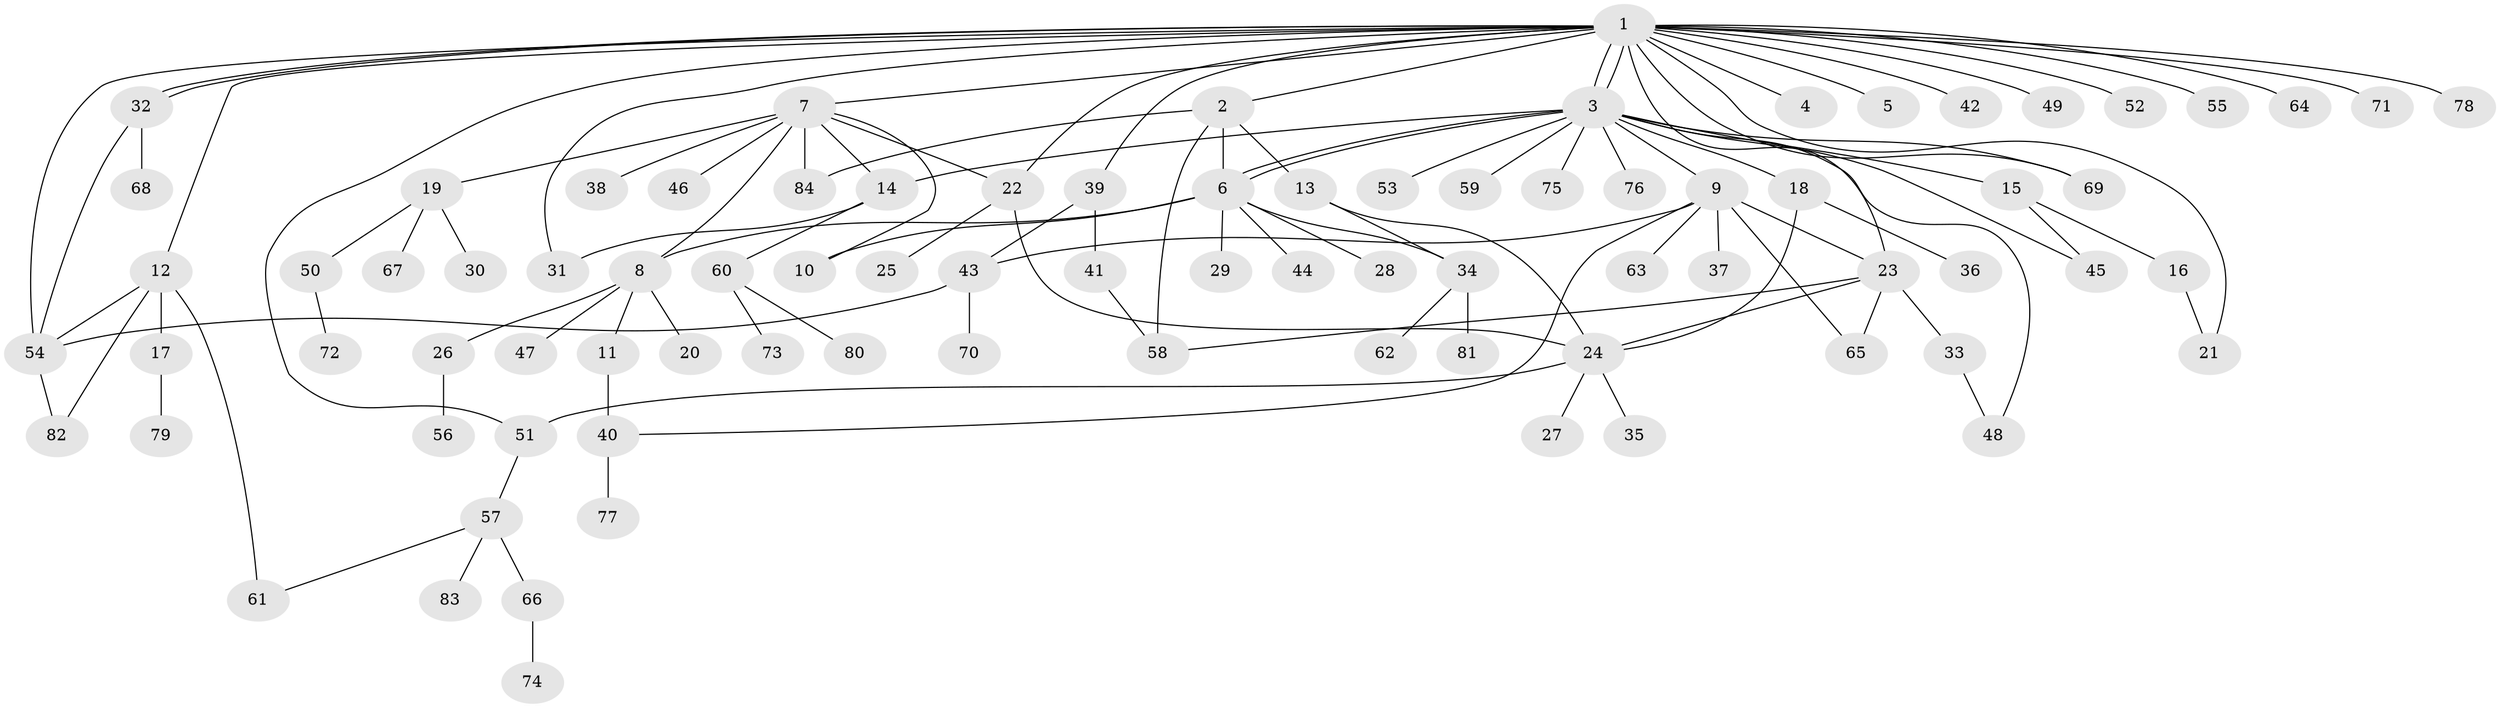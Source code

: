 // Generated by graph-tools (version 1.1) at 2025/11/02/27/25 16:11:13]
// undirected, 84 vertices, 113 edges
graph export_dot {
graph [start="1"]
  node [color=gray90,style=filled];
  1;
  2;
  3;
  4;
  5;
  6;
  7;
  8;
  9;
  10;
  11;
  12;
  13;
  14;
  15;
  16;
  17;
  18;
  19;
  20;
  21;
  22;
  23;
  24;
  25;
  26;
  27;
  28;
  29;
  30;
  31;
  32;
  33;
  34;
  35;
  36;
  37;
  38;
  39;
  40;
  41;
  42;
  43;
  44;
  45;
  46;
  47;
  48;
  49;
  50;
  51;
  52;
  53;
  54;
  55;
  56;
  57;
  58;
  59;
  60;
  61;
  62;
  63;
  64;
  65;
  66;
  67;
  68;
  69;
  70;
  71;
  72;
  73;
  74;
  75;
  76;
  77;
  78;
  79;
  80;
  81;
  82;
  83;
  84;
  1 -- 2;
  1 -- 3;
  1 -- 3;
  1 -- 4;
  1 -- 5;
  1 -- 7;
  1 -- 12;
  1 -- 21;
  1 -- 22;
  1 -- 23;
  1 -- 31;
  1 -- 32;
  1 -- 32;
  1 -- 39;
  1 -- 42;
  1 -- 49;
  1 -- 51;
  1 -- 52;
  1 -- 54;
  1 -- 55;
  1 -- 64;
  1 -- 69;
  1 -- 71;
  1 -- 78;
  2 -- 6;
  2 -- 13;
  2 -- 58;
  2 -- 84;
  3 -- 6;
  3 -- 6;
  3 -- 9;
  3 -- 14;
  3 -- 15;
  3 -- 18;
  3 -- 45;
  3 -- 48;
  3 -- 53;
  3 -- 59;
  3 -- 69;
  3 -- 75;
  3 -- 76;
  6 -- 8;
  6 -- 10;
  6 -- 28;
  6 -- 29;
  6 -- 34;
  6 -- 44;
  7 -- 8;
  7 -- 10;
  7 -- 14;
  7 -- 19;
  7 -- 22;
  7 -- 38;
  7 -- 46;
  7 -- 84;
  8 -- 11;
  8 -- 20;
  8 -- 26;
  8 -- 47;
  9 -- 23;
  9 -- 37;
  9 -- 40;
  9 -- 43;
  9 -- 63;
  9 -- 65;
  11 -- 40;
  12 -- 17;
  12 -- 54;
  12 -- 61;
  12 -- 82;
  13 -- 24;
  13 -- 34;
  14 -- 31;
  14 -- 60;
  15 -- 16;
  15 -- 45;
  16 -- 21;
  17 -- 79;
  18 -- 24;
  18 -- 36;
  19 -- 30;
  19 -- 50;
  19 -- 67;
  22 -- 24;
  22 -- 25;
  23 -- 24;
  23 -- 33;
  23 -- 58;
  23 -- 65;
  24 -- 27;
  24 -- 35;
  24 -- 51;
  26 -- 56;
  32 -- 54;
  32 -- 68;
  33 -- 48;
  34 -- 62;
  34 -- 81;
  39 -- 41;
  39 -- 43;
  40 -- 77;
  41 -- 58;
  43 -- 54;
  43 -- 70;
  50 -- 72;
  51 -- 57;
  54 -- 82;
  57 -- 61;
  57 -- 66;
  57 -- 83;
  60 -- 73;
  60 -- 80;
  66 -- 74;
}
